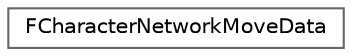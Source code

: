 digraph "Graphical Class Hierarchy"
{
 // INTERACTIVE_SVG=YES
 // LATEX_PDF_SIZE
  bgcolor="transparent";
  edge [fontname=Helvetica,fontsize=10,labelfontname=Helvetica,labelfontsize=10];
  node [fontname=Helvetica,fontsize=10,shape=box,height=0.2,width=0.4];
  rankdir="LR";
  Node0 [id="Node000000",label="FCharacterNetworkMoveData",height=0.2,width=0.4,color="grey40", fillcolor="white", style="filled",URL="$dc/dab/structFCharacterNetworkMoveData.html",tooltip="FCharacterNetworkMoveData encapsulates a client move that is sent to the server for UCharacterMovemen..."];
}
